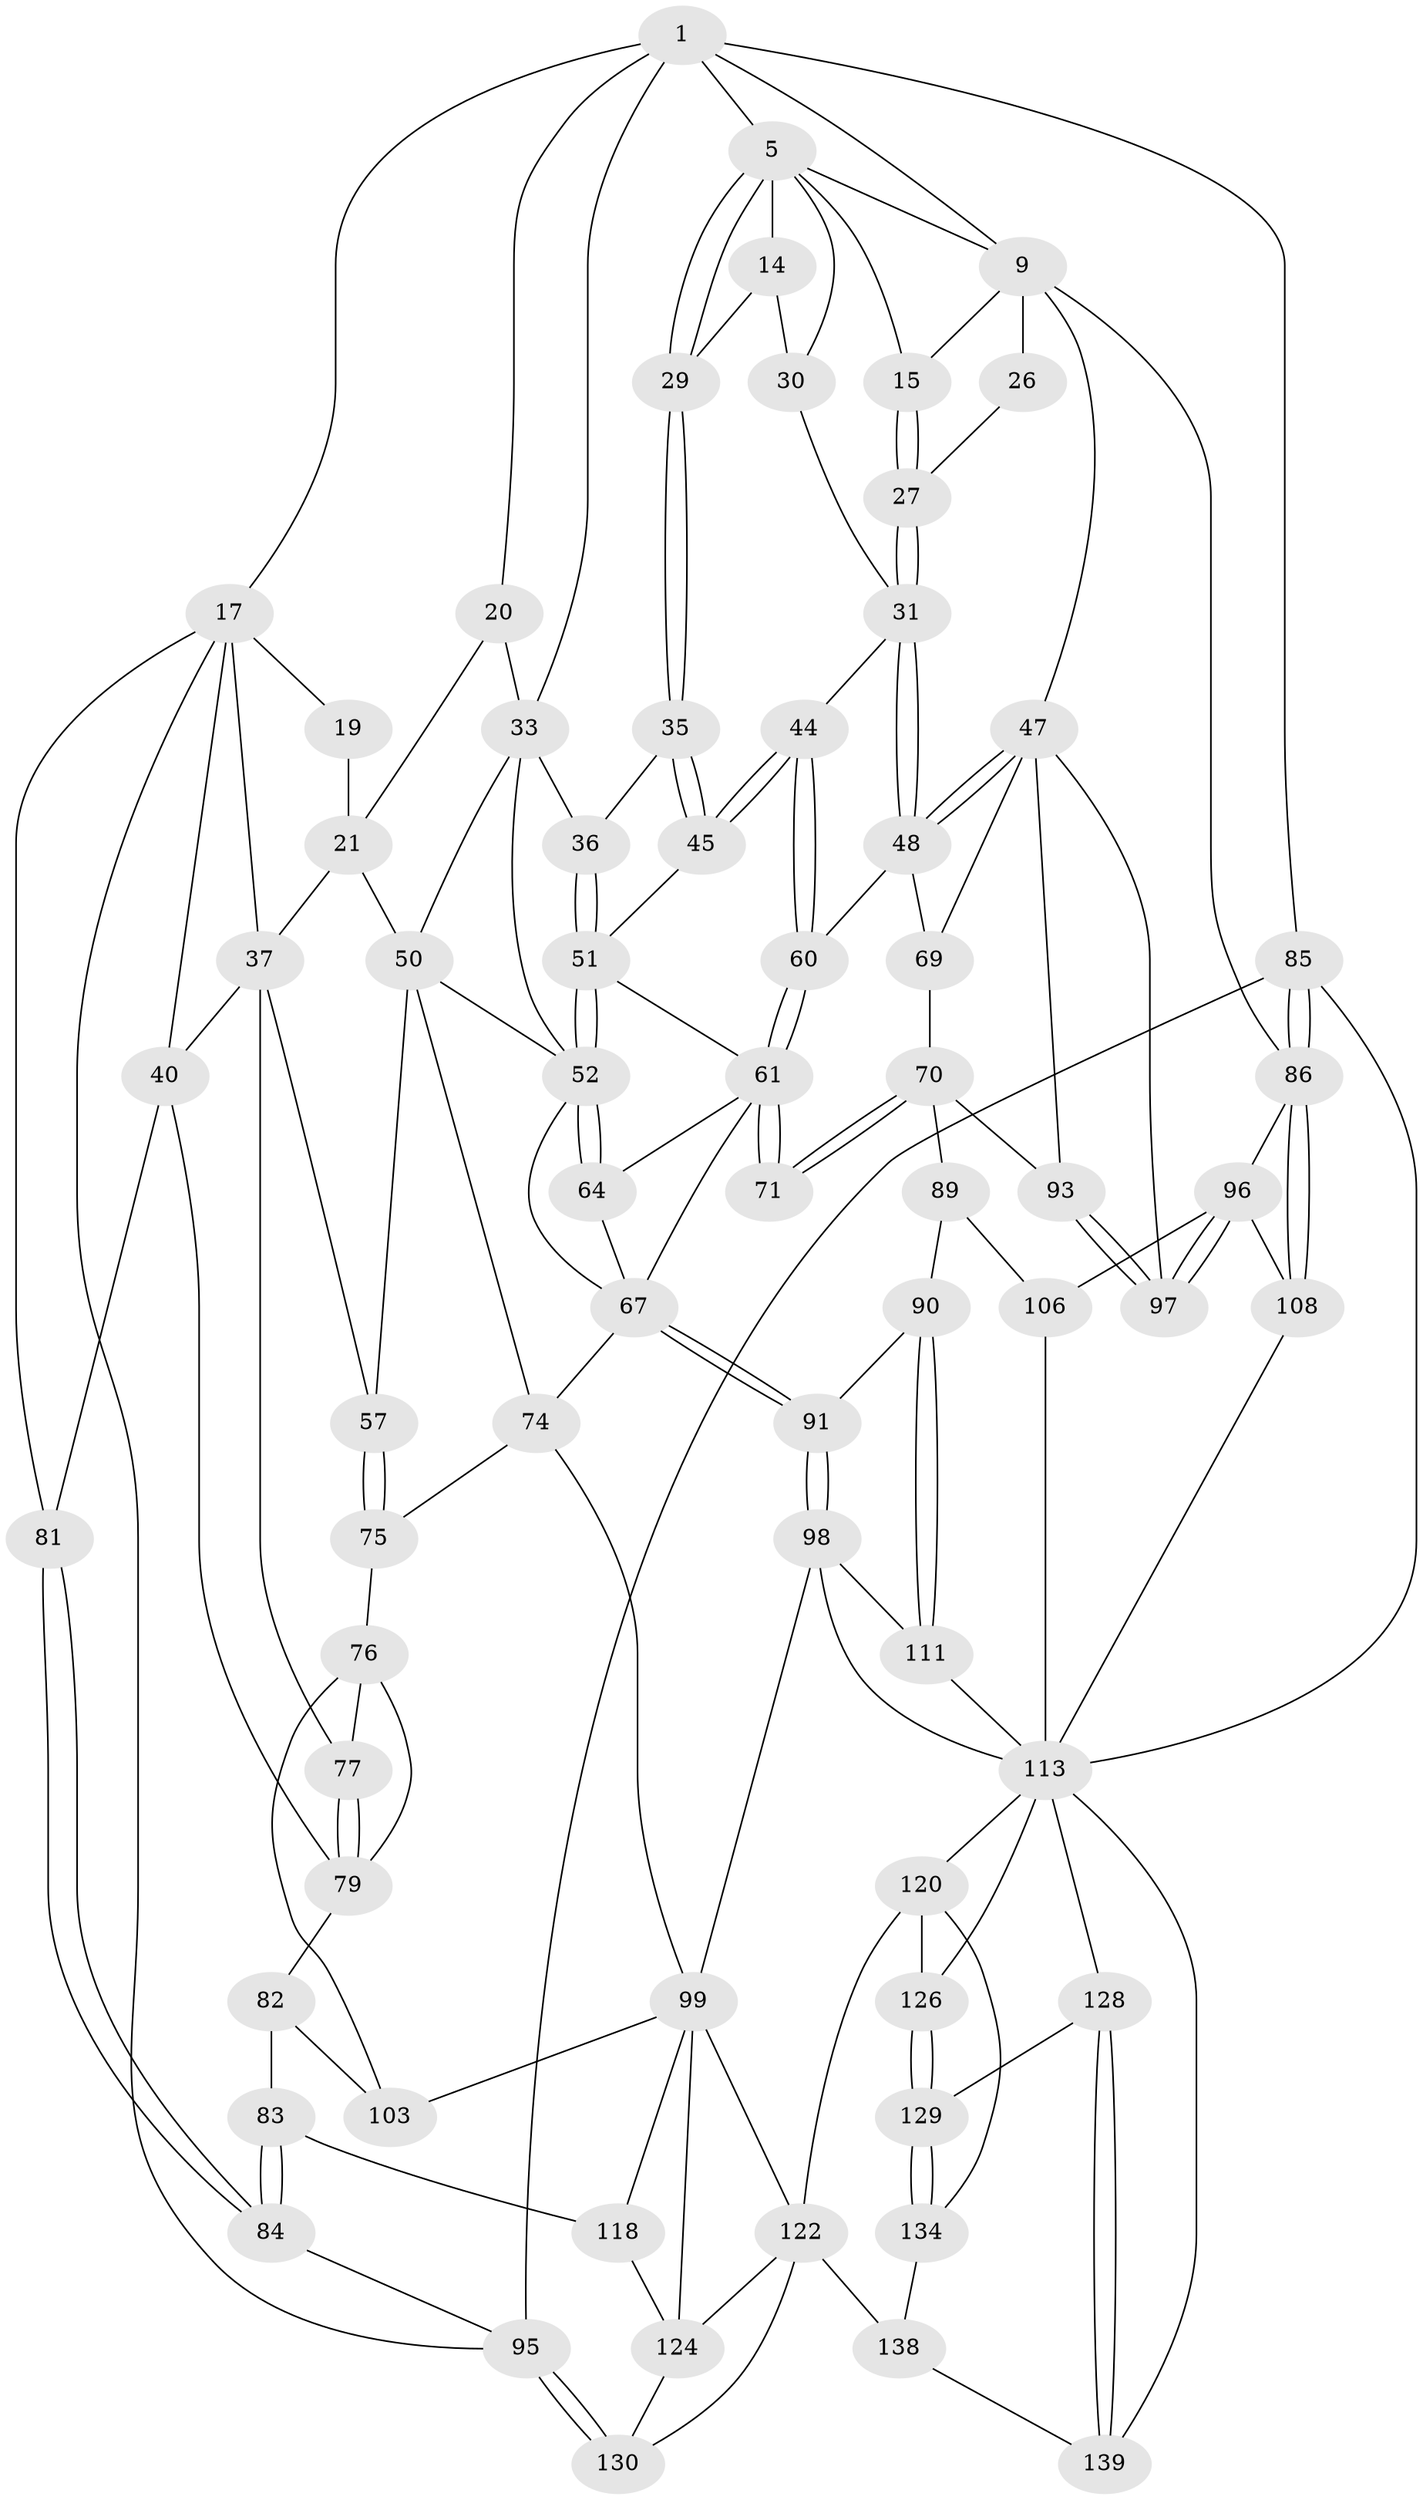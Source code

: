 // original degree distribution, {4: 0.2571428571428571, 5: 0.4857142857142857, 3: 0.014285714285714285, 6: 0.24285714285714285}
// Generated by graph-tools (version 1.1) at 2025/28/03/15/25 16:28:06]
// undirected, 70 vertices, 160 edges
graph export_dot {
graph [start="1"]
  node [color=gray90,style=filled];
  1 [pos="+0.8218293997097053+0",super="+8+2"];
  5 [pos="+0.6856710496195926+0.067549207842104",super="+6"];
  9 [pos="+1+0",super="+10+43"];
  14 [pos="+0.784765580784388+0.0954633327744102",super="+28"];
  15 [pos="+0.9075958310696153+0.11409994095115639"];
  17 [pos="+0+0",super="+18+58"];
  19 [pos="+0.2786649600266618+0",super="+23"];
  20 [pos="+0.4066509588709005+0.11404723752885294"];
  21 [pos="+0.3777150601954626+0.15155555058949263",super="+22"];
  26 [pos="+0.9646156578481221+0.16894051504995986"];
  27 [pos="+0.9440307583867463+0.17912696137932366"];
  29 [pos="+0.7085761753683832+0.18251460141529646"];
  30 [pos="+0.8179759410500282+0.15815343533432136"];
  31 [pos="+0.9206738746701046+0.2384309337471485",super="+32"];
  33 [pos="+0.5900048679362527+0.15931048760682684",super="+34"];
  35 [pos="+0.6994497501819151+0.19545314369089098"];
  36 [pos="+0.6051955240895884+0.17495381432565696"];
  37 [pos="+0.3100610395829329+0.2150818270963013",super="+38"];
  40 [pos="+0.14531183808170325+0.3096824486950391",super="+41"];
  44 [pos="+0.7997124975790875+0.2485891220784474"];
  45 [pos="+0.7118351321481174+0.23108593847966366"];
  47 [pos="+1+0.3644075145092853",super="+72"];
  48 [pos="+0.9321641948419982+0.2590799049703211",super="+65"];
  50 [pos="+0.4445367460240608+0.2238249141887155",super="+55"];
  51 [pos="+0.6117932789259048+0.25746618969136603",super="+54"];
  52 [pos="+0.5943424936080944+0.3149904838466462",super="+53"];
  57 [pos="+0.31743002439004+0.2986550932652224"];
  60 [pos="+0.7972111528752935+0.2914328939481556"];
  61 [pos="+0.7758252817562954+0.31592456287087056",super="+62"];
  64 [pos="+0.6135515809948169+0.3546365146246647"];
  67 [pos="+0.6584285898337999+0.4563472425019407",super="+68"];
  69 [pos="+0.8618711107888616+0.4008745904036651"];
  70 [pos="+0.8559893163833784+0.40490438897007913",super="+88"];
  71 [pos="+0.7597238878370661+0.3847328759145237"];
  74 [pos="+0.4421387002068171+0.44247763635096643",super="+78"];
  75 [pos="+0.3563774073666825+0.4438924835634799"];
  76 [pos="+0.29594214578317535+0.46848513186727264",super="+100"];
  77 [pos="+0.2400813934114322+0.38968010528679736"];
  79 [pos="+0.2013817325794302+0.4786293676310084",super="+80"];
  81 [pos="+0+0.3452783992974338"];
  82 [pos="+0.028757614728511707+0.49851725794014223",super="+104"];
  83 [pos="+0.02776194448392222+0.49883242648004045",super="+110"];
  84 [pos="+0+0.5407834540470159",super="+94"];
  85 [pos="+1+1"];
  86 [pos="+1+0.7814191974494943",super="+87"];
  89 [pos="+0.7982252341298487+0.5428061213344157"];
  90 [pos="+0.7007602405198277+0.5434364753854977"];
  91 [pos="+0.6632191133410767+0.5153625600178682"];
  93 [pos="+0.8387393239392411+0.5171798145136186"];
  95 [pos="+0+1"];
  96 [pos="+0.9415049362371933+0.5596963522435122",super="+105"];
  97 [pos="+0.9294500945956224+0.5515182958215289"];
  98 [pos="+0.5590137732641298+0.5764367582113307",super="+112"];
  99 [pos="+0.45199147064759826+0.5872683262171705",super="+101"];
  103 [pos="+0.24959272213016115+0.6140974076588311"];
  106 [pos="+0.862223912758569+0.6315155175162115",super="+107"];
  108 [pos="+1+0.7330214306444272"];
  111 [pos="+0.7115752169916467+0.6227202838484004"];
  113 [pos="+0.8178599681150373+0.7098949894957483",super="+114+116"];
  118 [pos="+0.2332923680905244+0.694934971352994"];
  120 [pos="+0.6078801844663929+0.7830028842327574",super="+121"];
  122 [pos="+0.4595142425614037+0.7991991510475926",super="+131"];
  124 [pos="+0.27472749539251556+0.8037174635333769",super="+125"];
  126 [pos="+0.7205207465961153+0.8418027729856604"];
  128 [pos="+0.782315241201914+0.8945593464747849"];
  129 [pos="+0.7534860232732723+0.8859802011610374"];
  130 [pos="+0+1"];
  134 [pos="+0.6733991337284574+0.951852075639461"];
  138 [pos="+0.5686141360213677+1",super="+140"];
  139 [pos="+0.9716692066342001+1"];
  1 -- 85;
  1 -- 9;
  1 -- 17;
  1 -- 20;
  1 -- 5;
  1 -- 33;
  5 -- 29;
  5 -- 29;
  5 -- 30;
  5 -- 14 [weight=2];
  5 -- 15;
  5 -- 9;
  9 -- 26 [weight=2];
  9 -- 15;
  9 -- 86;
  9 -- 47;
  14 -- 29;
  14 -- 30;
  15 -- 27;
  15 -- 27;
  17 -- 95;
  17 -- 19 [weight=2];
  17 -- 37;
  17 -- 40 [weight=2];
  17 -- 81;
  19 -- 21;
  20 -- 21;
  20 -- 33;
  21 -- 50;
  21 -- 37;
  26 -- 27;
  27 -- 31;
  27 -- 31;
  29 -- 35;
  29 -- 35;
  30 -- 31;
  31 -- 48;
  31 -- 48;
  31 -- 44;
  33 -- 36;
  33 -- 50;
  33 -- 52;
  35 -- 36;
  35 -- 45;
  35 -- 45;
  36 -- 51;
  36 -- 51;
  37 -- 40;
  37 -- 57;
  37 -- 77;
  40 -- 79;
  40 -- 81;
  44 -- 45;
  44 -- 45;
  44 -- 60;
  44 -- 60;
  45 -- 51;
  47 -- 48;
  47 -- 48;
  47 -- 97;
  47 -- 93;
  47 -- 69;
  48 -- 60;
  48 -- 69;
  50 -- 57;
  50 -- 52;
  50 -- 74;
  51 -- 52;
  51 -- 52;
  51 -- 61;
  52 -- 64;
  52 -- 64;
  52 -- 67;
  57 -- 75;
  57 -- 75;
  60 -- 61;
  60 -- 61;
  61 -- 71 [weight=2];
  61 -- 71;
  61 -- 64;
  61 -- 67;
  64 -- 67;
  67 -- 91;
  67 -- 91;
  67 -- 74;
  69 -- 70;
  70 -- 71;
  70 -- 71;
  70 -- 89;
  70 -- 93;
  74 -- 99;
  74 -- 75;
  75 -- 76;
  76 -- 77;
  76 -- 103;
  76 -- 79;
  77 -- 79;
  77 -- 79;
  79 -- 82;
  81 -- 84;
  81 -- 84;
  82 -- 83 [weight=2];
  82 -- 103;
  83 -- 84 [weight=2];
  83 -- 84;
  83 -- 118;
  84 -- 95;
  85 -- 86;
  85 -- 86;
  85 -- 95;
  85 -- 113;
  86 -- 108;
  86 -- 108;
  86 -- 96;
  89 -- 90;
  89 -- 106;
  90 -- 91;
  90 -- 111;
  90 -- 111;
  91 -- 98;
  91 -- 98;
  93 -- 97;
  93 -- 97;
  95 -- 130;
  95 -- 130;
  96 -- 97;
  96 -- 97;
  96 -- 106 [weight=2];
  96 -- 108;
  98 -- 99;
  98 -- 113;
  98 -- 111;
  99 -- 118;
  99 -- 103;
  99 -- 122;
  99 -- 124;
  106 -- 113;
  108 -- 113;
  111 -- 113;
  113 -- 120;
  113 -- 126;
  113 -- 128;
  113 -- 139;
  118 -- 124;
  120 -- 126;
  120 -- 122 [weight=2];
  120 -- 134;
  122 -- 130;
  122 -- 138 [weight=2];
  122 -- 124;
  124 -- 130;
  126 -- 129;
  126 -- 129;
  128 -- 129;
  128 -- 139;
  128 -- 139;
  129 -- 134;
  129 -- 134;
  134 -- 138;
  138 -- 139;
}
